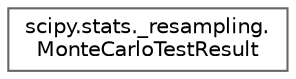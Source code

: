 digraph "Graphical Class Hierarchy"
{
 // LATEX_PDF_SIZE
  bgcolor="transparent";
  edge [fontname=Helvetica,fontsize=10,labelfontname=Helvetica,labelfontsize=10];
  node [fontname=Helvetica,fontsize=10,shape=box,height=0.2,width=0.4];
  rankdir="LR";
  Node0 [id="Node000000",label="scipy.stats._resampling.\lMonteCarloTestResult",height=0.2,width=0.4,color="grey40", fillcolor="white", style="filled",URL="$dd/d95/classscipy_1_1stats_1_1__resampling_1_1MonteCarloTestResult.html",tooltip=" "];
}
